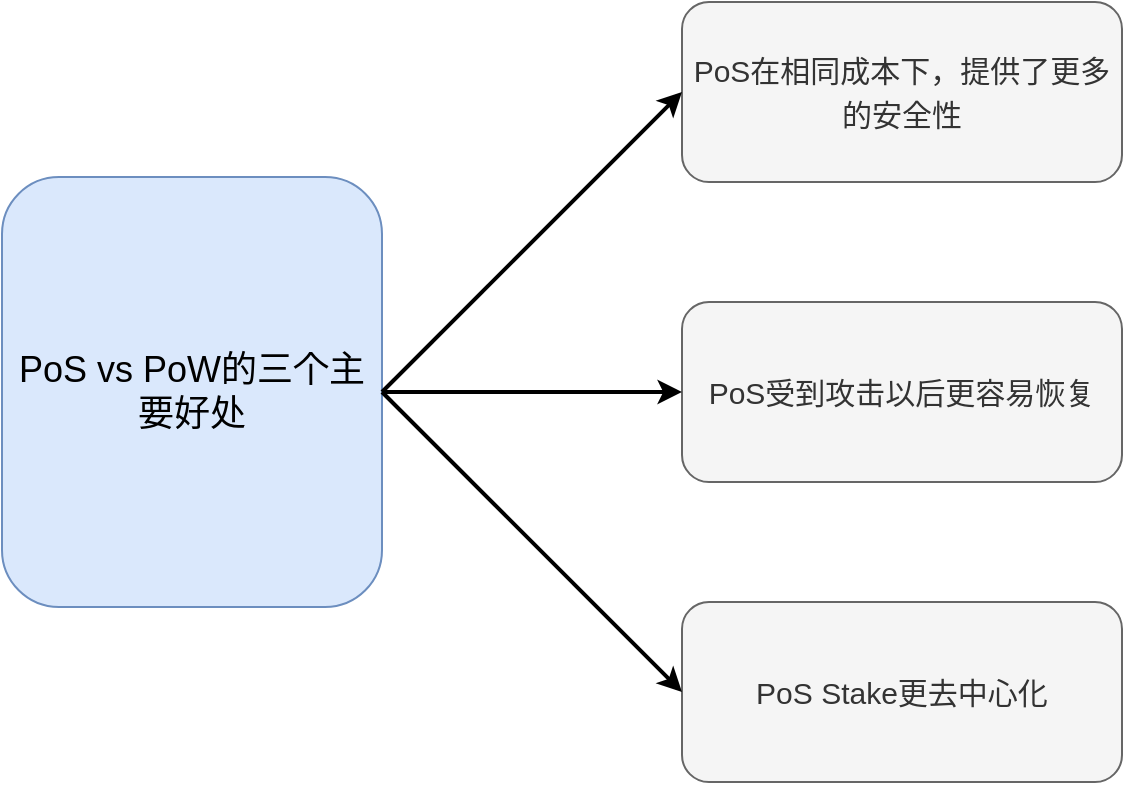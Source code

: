 <mxfile version="20.2.7" type="github">
  <diagram id="xxtpA-ApIvmEhpQi7K85" name="Page-1">
    <mxGraphModel dx="1018" dy="659" grid="1" gridSize="10" guides="1" tooltips="1" connect="1" arrows="1" fold="1" page="1" pageScale="1" pageWidth="850" pageHeight="1100" math="0" shadow="0">
      <root>
        <mxCell id="0" />
        <mxCell id="1" parent="0" />
        <mxCell id="DyJLGWHGzmqQWYeSiuKX-1" value="&lt;font style=&quot;font-size: 18px;&quot;&gt;PoS vs PoW的三个主要好处&lt;/font&gt;" style="rounded=1;whiteSpace=wrap;html=1;fillColor=#dae8fc;strokeColor=#6c8ebf;" vertex="1" parent="1">
          <mxGeometry x="90" y="217.5" width="190" height="215" as="geometry" />
        </mxCell>
        <mxCell id="DyJLGWHGzmqQWYeSiuKX-2" value="&lt;font style=&quot;font-size: 15px;&quot;&gt;PoS在相同成本下，提供了更多的安全性&lt;/font&gt;" style="rounded=1;whiteSpace=wrap;html=1;fontSize=18;fillColor=#f5f5f5;strokeColor=#666666;fontColor=#333333;" vertex="1" parent="1">
          <mxGeometry x="430" y="130" width="220" height="90" as="geometry" />
        </mxCell>
        <mxCell id="DyJLGWHGzmqQWYeSiuKX-3" value="&lt;font style=&quot;font-size: 15px;&quot;&gt;PoS受到攻击以后更容易恢复&lt;/font&gt;" style="rounded=1;whiteSpace=wrap;html=1;fontSize=18;fillColor=#f5f5f5;strokeColor=#666666;fontColor=#333333;" vertex="1" parent="1">
          <mxGeometry x="430" y="280" width="220" height="90" as="geometry" />
        </mxCell>
        <mxCell id="DyJLGWHGzmqQWYeSiuKX-4" value="&lt;font style=&quot;font-size: 15px;&quot;&gt;PoS Stake更去中心化&lt;/font&gt;" style="rounded=1;whiteSpace=wrap;html=1;fontSize=18;fillColor=#f5f5f5;strokeColor=#666666;fontColor=#333333;" vertex="1" parent="1">
          <mxGeometry x="430" y="430" width="220" height="90" as="geometry" />
        </mxCell>
        <mxCell id="DyJLGWHGzmqQWYeSiuKX-5" value="" style="endArrow=classic;html=1;rounded=0;fontSize=15;exitX=1;exitY=0.5;exitDx=0;exitDy=0;strokeWidth=2;entryX=0;entryY=0.5;entryDx=0;entryDy=0;" edge="1" parent="1" source="DyJLGWHGzmqQWYeSiuKX-1" target="DyJLGWHGzmqQWYeSiuKX-2">
          <mxGeometry width="50" height="50" relative="1" as="geometry">
            <mxPoint x="400" y="350" as="sourcePoint" />
            <mxPoint x="450" y="300" as="targetPoint" />
          </mxGeometry>
        </mxCell>
        <mxCell id="DyJLGWHGzmqQWYeSiuKX-7" value="" style="endArrow=classic;html=1;rounded=0;fontSize=15;exitX=1;exitY=0.5;exitDx=0;exitDy=0;strokeWidth=2;entryX=0;entryY=0.5;entryDx=0;entryDy=0;" edge="1" parent="1" source="DyJLGWHGzmqQWYeSiuKX-1" target="DyJLGWHGzmqQWYeSiuKX-3">
          <mxGeometry width="50" height="50" relative="1" as="geometry">
            <mxPoint x="300" y="335" as="sourcePoint" />
            <mxPoint x="440" y="185" as="targetPoint" />
          </mxGeometry>
        </mxCell>
        <mxCell id="DyJLGWHGzmqQWYeSiuKX-8" value="" style="endArrow=classic;html=1;rounded=0;fontSize=15;exitX=1;exitY=0.5;exitDx=0;exitDy=0;strokeWidth=2;entryX=0;entryY=0.5;entryDx=0;entryDy=0;" edge="1" parent="1" source="DyJLGWHGzmqQWYeSiuKX-1" target="DyJLGWHGzmqQWYeSiuKX-4">
          <mxGeometry width="50" height="50" relative="1" as="geometry">
            <mxPoint x="300" y="335" as="sourcePoint" />
            <mxPoint x="440" y="335" as="targetPoint" />
          </mxGeometry>
        </mxCell>
      </root>
    </mxGraphModel>
  </diagram>
</mxfile>

